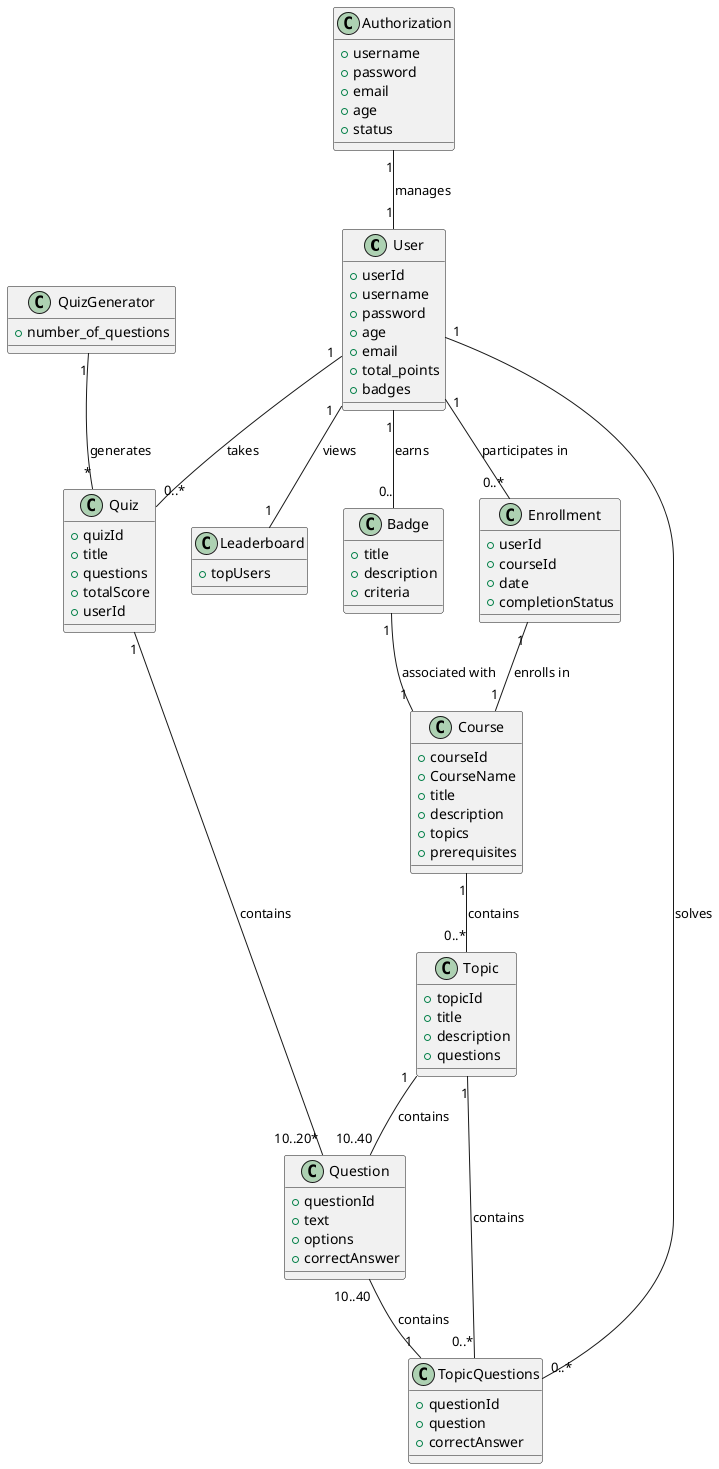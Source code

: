 @startuml
class User
{
    +userId
    +username
    +password
    +age
    +email
    +total_points
    +badges
}
class Course
{
    +courseId
    +CourseName
    +title
    +description
    +topics
    +prerequisites
}
class Topic
{
    +topicId
    +title
    +description
    +questions
}
class Question
{
    +questionId
    +text
    +options
    +correctAnswer
}
class Quiz
{
    +quizId
    +title
    +questions
    +totalScore
    +userId
}
class Leaderboard
{
    +topUsers
}

class Badge
{
    +title
    +description
    +criteria
}
class Enrollment
{
    +userId
    +courseId
    +date
    +completionStatus
}
class TopicQuestions
{
    +questionId
    +question
    +correctAnswer
}
class Authorization
{
    +username
    +password
    +email
    +age
    +status
}
class QuizGenerator
{
    +number_of_questions
}
User "1" -- "0..*" Enrollment : participates in
User "1" -- "1" Leaderboard : views
Enrollment "1" -- "1" Course : enrolls in
Course "1" -- "0..*" Topic : contains
Topic "1" -- "10..40" Question : contains
User "1" -- "0..*" Quiz : takes
Quiz "1" -- "10..20*" Question : contains
User "1" -- "0.." Badge : earns
Authorization "1" -- "1" User : manages
QuizGenerator "1" -- "*" Quiz : generates
Topic "1" -- "0..*" TopicQuestions : contains
Badge "1" -- "1" Course : associated with
User "1" -- "0..*" TopicQuestions : solves
Question "10..40" -- "1" TopicQuestions : contains
@enduml